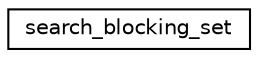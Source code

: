 digraph "Graphical Class Hierarchy"
{
  edge [fontname="Helvetica",fontsize="10",labelfontname="Helvetica",labelfontsize="10"];
  node [fontname="Helvetica",fontsize="10",shape=record];
  rankdir="LR";
  Node0 [label="search_blocking_set",height=0.2,width=0.4,color="black", fillcolor="white", style="filled",URL="$dc/d36/classsearch__blocking__set.html"];
}
